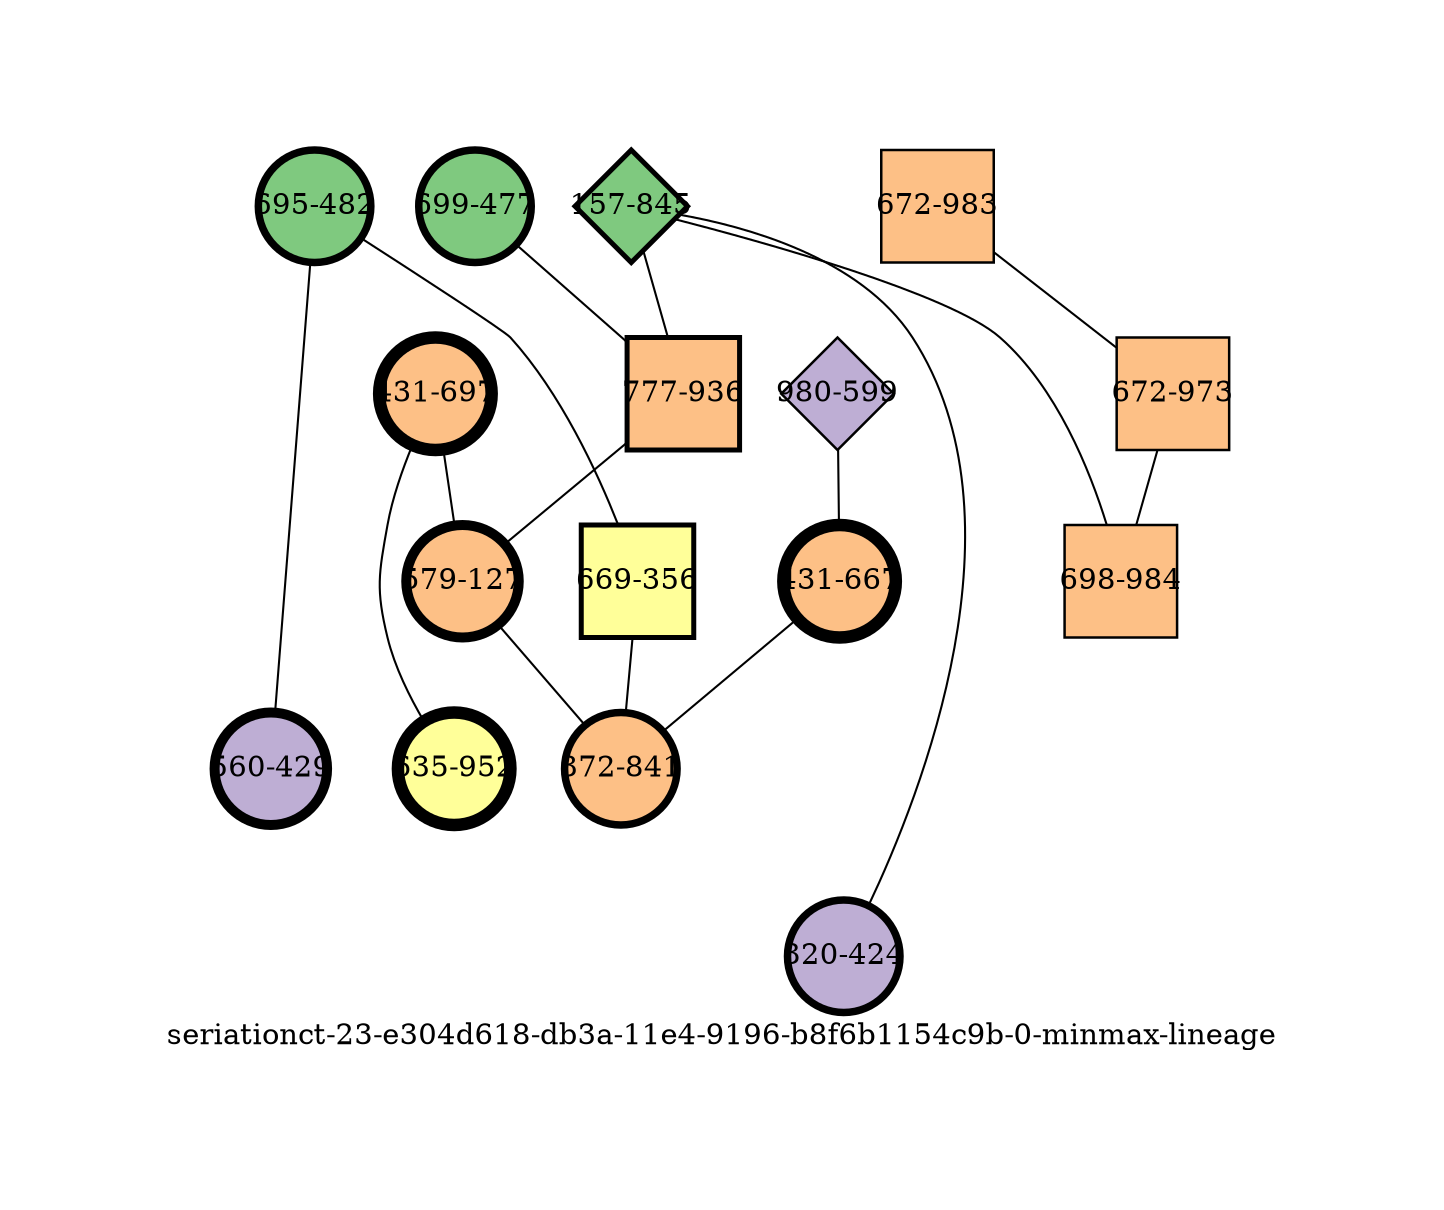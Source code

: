 strict graph "seriationct-23-e304d618-db3a-11e4-9196-b8f6b1154c9b-0-minmax-lineage" {
labelloc=b;
ratio=auto;
pad="1.0";
label="seriationct-23-e304d618-db3a-11e4-9196-b8f6b1154c9b-0-minmax-lineage";
node [width="0.75", style=filled, fixedsize=true, height="0.75", shape=circle, label=""];
0 [xCoordinate="697.0", appears_in_slice=5, yCoordinate="431.0", colorscheme=accent5, lineage_id=0, short_label="431-697", label="431-697", shape=circle, cluster_id=2, fillcolor=3, size="500.0", id=0, penwidth="6.0"];
1 [xCoordinate="477.0", appears_in_slice=3, yCoordinate="699.0", colorscheme=accent5, lineage_id=0, short_label="699-477", label="699-477", shape=circle, cluster_id=0, fillcolor=1, size="500.0", id=1, penwidth="3.6"];
2 [xCoordinate="482.0", appears_in_slice=3, yCoordinate="695.0", colorscheme=accent5, lineage_id=0, short_label="695-482", label="695-482", shape=circle, cluster_id=0, fillcolor=1, size="500.0", id=2, penwidth="3.6"];
3 [xCoordinate="599.0", appears_in_slice=1, yCoordinate="980.0", colorscheme=accent5, lineage_id=2, short_label="980-599", label="980-599", shape=diamond, cluster_id=1, fillcolor=2, size="500.0", id=11, penwidth="1.2"];
4 [xCoordinate="845.0", appears_in_slice=2, yCoordinate="157.0", colorscheme=accent5, lineage_id=2, short_label="157-845", label="157-845", shape=diamond, cluster_id=0, fillcolor=1, size="500.0", id=9, penwidth="2.4"];
5 [xCoordinate="429.0", appears_in_slice=4, yCoordinate="560.0", colorscheme=accent5, lineage_id=0, short_label="560-429", label="560-429", shape=circle, cluster_id=1, fillcolor=2, size="500.0", id=4, penwidth="4.8"];
6 [xCoordinate="667.0", appears_in_slice=5, yCoordinate="431.0", colorscheme=accent5, lineage_id=0, short_label="431-667", label="431-667", shape=circle, cluster_id=2, fillcolor=3, size="500.0", id=5, penwidth="6.0"];
7 [xCoordinate="424.0", appears_in_slice=3, yCoordinate="320.0", colorscheme=accent5, lineage_id=0, short_label="320-424", label="320-424", shape=circle, cluster_id=1, fillcolor=2, size="500.0", id=6, penwidth="3.6"];
8 [xCoordinate="983.0", appears_in_slice=1, yCoordinate="672.0", colorscheme=accent5, lineage_id=1, short_label="672-983", label="672-983", shape=square, cluster_id=2, fillcolor=3, size="500.0", id=7, penwidth="1.2"];
9 [xCoordinate="973.0", appears_in_slice=1, yCoordinate="672.0", colorscheme=accent5, lineage_id=1, short_label="672-973", label="672-973", shape=square, cluster_id=2, fillcolor=3, size="500.0", id=8, penwidth="1.2"];
10 [xCoordinate="936.0", appears_in_slice=2, yCoordinate="777.0", colorscheme=accent5, lineage_id=1, short_label="777-936", label="777-936", shape=square, cluster_id=2, fillcolor=3, size="500.0", id=15, penwidth="2.4"];
11 [xCoordinate="127.0", appears_in_slice=4, yCoordinate="579.0", colorscheme=accent5, lineage_id=0, short_label="579-127", label="579-127", shape=circle, cluster_id=2, fillcolor=3, size="500.0", id=10, penwidth="4.8"];
12 [xCoordinate="952.0", appears_in_slice=5, yCoordinate="635.0", colorscheme=accent5, lineage_id=0, short_label="635-952", label="635-952", shape=circle, cluster_id=3, fillcolor=4, size="500.0", id=3, penwidth="6.0"];
13 [xCoordinate="356.0", appears_in_slice=2, yCoordinate="669.0", colorscheme=accent5, lineage_id=1, short_label="669-356", label="669-356", shape=square, cluster_id=3, fillcolor=4, size="500.0", id=13, penwidth="2.4"];
14 [xCoordinate="984.0", appears_in_slice=1, yCoordinate="698.0", colorscheme=accent5, lineage_id=1, short_label="698-984", label="698-984", shape=square, cluster_id=2, fillcolor=3, size="500.0", id=14, penwidth="1.2"];
15 [xCoordinate="841.0", appears_in_slice=3, yCoordinate="372.0", colorscheme=accent5, lineage_id=0, short_label="372-841", label="372-841", shape=circle, cluster_id=2, fillcolor=3, size="500.0", id=12, penwidth="3.6"];
0 -- 11  [inverseweight="1.37598581698", weight="0.726751676985"];
0 -- 12  [inverseweight="1.39747698074", weight="0.715575293034"];
1 -- 10  [inverseweight="3.25762279751", weight="0.306972311455"];
2 -- 13  [inverseweight="1.95193399739", weight="0.512312404691"];
2 -- 5  [inverseweight="1.53281953659", weight="0.652392519884"];
3 -- 6  [inverseweight="1.10239714516", weight="0.907114105281"];
4 -- 10  [inverseweight="13.0677093372", weight="0.0765245058788"];
4 -- 14  [inverseweight="1.32326078046", weight="0.755708938679"];
4 -- 7  [inverseweight="3.29161141835", weight="0.303802567468"];
6 -- 15  [inverseweight="1.39893117723", weight="0.714831448665"];
8 -- 9  [inverseweight="35.7142857143", weight="0.028"];
9 -- 14  [inverseweight="17.0498584868", weight="0.0586515131945"];
10 -- 11  [inverseweight="2.89622786063", weight="0.345276700633"];
11 -- 15  [inverseweight="2.67835792003", weight="0.373363094052"];
13 -- 15  [inverseweight="1.76494529602", weight="0.566589798708"];
}
